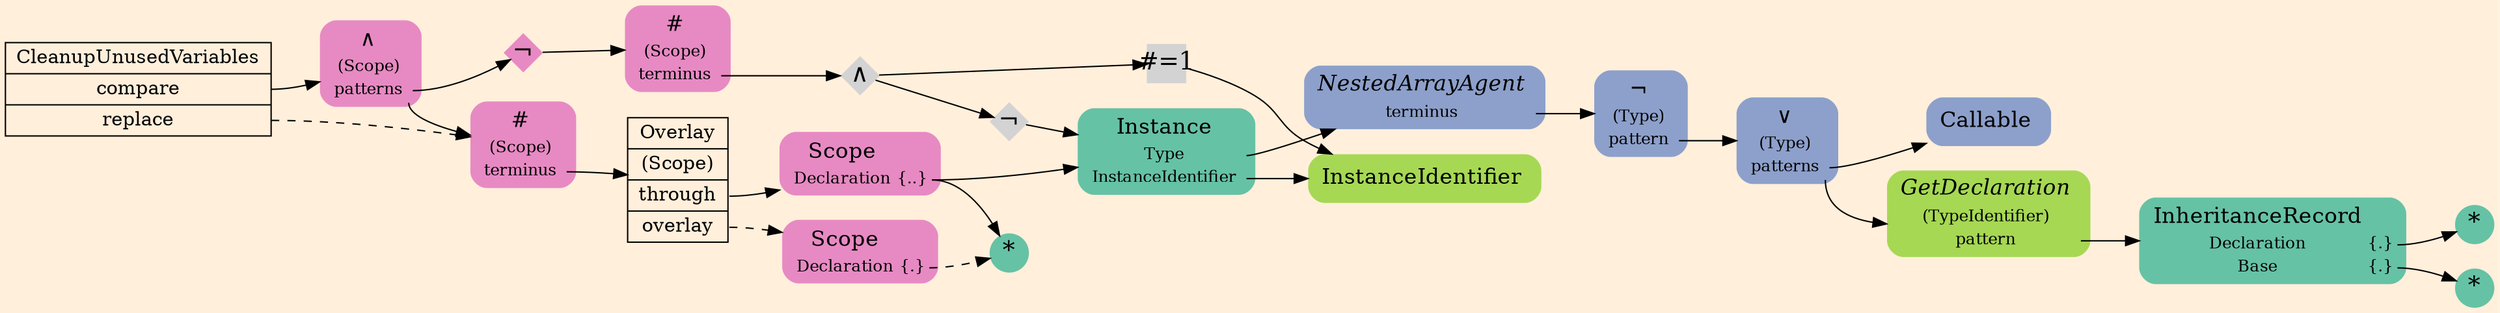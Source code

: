 digraph Inferno {
graph [
    rankdir = "LR"
    bgcolor = antiquewhite1
    color = black
    fontcolor = black
];
node [
];
// -------------------- transformation figure --------------------
"CR#P86-0" [
    shape = "record"
    fillcolor = antiquewhite1
    label = "<fixed> CleanupUnusedVariables | <port0> compare | <port1> replace"
    style = "filled"
    fontsize = "14"
    color = black
    fontcolor = black
];

"#B-2-1590" [
    shape = "plaintext"
    fillcolor = "/set28/4"
    label = <<TABLE BORDER="0" CELLBORDER="0" CELLSPACING="0">
     <TR><TD><FONT POINT-SIZE="16.0">∧</FONT></TD><TD></TD></TR>
     <TR><TD>(Scope)</TD><TD PORT="port0"></TD></TR>
     <TR><TD>patterns</TD><TD PORT="port1"></TD></TR>
    </TABLE>>
    style = "rounded,filled"
    fontsize = "12"
];

"#B-2-1601" [
    shape = "plaintext"
    fillcolor = "/set28/4"
    label = <<TABLE BORDER="0" CELLBORDER="0" CELLSPACING="0">
     <TR><TD><FONT POINT-SIZE="16.0">#</FONT></TD><TD></TD></TR>
     <TR><TD>(Scope)</TD><TD PORT="port0"></TD></TR>
     <TR><TD>terminus</TD><TD PORT="port1"></TD></TR>
    </TABLE>>
    style = "rounded,filled"
    fontsize = "12"
];

"#B-2-1593" [
    shape = "record"
    fillcolor = antiquewhite1
    label = "<fixed> Overlay | <port0> (Scope) | <port1> through | <port2> overlay"
    style = "filled"
    fontsize = "14"
    color = black
    fontcolor = black
];

"#B-2-1591" [
    shape = "plaintext"
    fillcolor = "/set28/4"
    label = <<TABLE BORDER="0" CELLBORDER="0" CELLSPACING="0">
     <TR><TD><FONT POINT-SIZE="16.0">Scope</FONT></TD><TD></TD></TR>
     <TR><TD>Declaration</TD><TD PORT="port0">{..}</TD></TR>
    </TABLE>>
    style = "rounded,filled"
    fontsize = "12"
];

"#B-2-1595" [
    shape = "plaintext"
    fillcolor = "/set28/1"
    label = <<TABLE BORDER="0" CELLBORDER="0" CELLSPACING="0">
     <TR><TD><FONT POINT-SIZE="16.0">Instance</FONT></TD><TD></TD></TR>
     <TR><TD>Type</TD><TD PORT="port0"></TD></TR>
     <TR><TD>InstanceIdentifier</TD><TD PORT="port1"></TD></TR>
    </TABLE>>
    style = "rounded,filled"
    fontsize = "12"
];

"#B-2-1596" [
    shape = "plaintext"
    fillcolor = "/set28/3"
    label = <<TABLE BORDER="0" CELLBORDER="0" CELLSPACING="0">
     <TR><TD><FONT POINT-SIZE="16.0"><I>NestedArrayAgent</I></FONT></TD><TD></TD></TR>
     <TR><TD>terminus</TD><TD PORT="port0"></TD></TR>
    </TABLE>>
    style = "rounded,filled"
    fontsize = "12"
];

"#B-2-1597" [
    shape = "plaintext"
    fillcolor = "/set28/3"
    label = <<TABLE BORDER="0" CELLBORDER="0" CELLSPACING="0">
     <TR><TD><FONT POINT-SIZE="16.0">¬</FONT></TD><TD></TD></TR>
     <TR><TD>(Type)</TD><TD PORT="port0"></TD></TR>
     <TR><TD>pattern</TD><TD PORT="port1"></TD></TR>
    </TABLE>>
    style = "rounded,filled"
    fontsize = "12"
];

"#B-2-1598" [
    shape = "plaintext"
    fillcolor = "/set28/3"
    label = <<TABLE BORDER="0" CELLBORDER="0" CELLSPACING="0">
     <TR><TD><FONT POINT-SIZE="16.0">∨</FONT></TD><TD></TD></TR>
     <TR><TD>(Type)</TD><TD PORT="port0"></TD></TR>
     <TR><TD>patterns</TD><TD PORT="port1"></TD></TR>
    </TABLE>>
    style = "rounded,filled"
    fontsize = "12"
];

"#B-2-1608" [
    shape = "plaintext"
    fillcolor = "/set28/3"
    label = <<TABLE BORDER="0" CELLBORDER="0" CELLSPACING="0">
     <TR><TD><FONT POINT-SIZE="16.0">Callable</FONT></TD><TD></TD></TR>
    </TABLE>>
    style = "rounded,filled"
    fontsize = "12"
];

"#B-2-1599" [
    shape = "plaintext"
    fillcolor = "/set28/5"
    label = <<TABLE BORDER="0" CELLBORDER="0" CELLSPACING="0">
     <TR><TD><FONT POINT-SIZE="16.0"><I>GetDeclaration</I></FONT></TD><TD></TD></TR>
     <TR><TD>(TypeIdentifier)</TD><TD PORT="port0"></TD></TR>
     <TR><TD>pattern</TD><TD PORT="port1"></TD></TR>
    </TABLE>>
    style = "rounded,filled"
    fontsize = "12"
];

"#B-2-1606" [
    shape = "plaintext"
    fillcolor = "/set28/1"
    label = <<TABLE BORDER="0" CELLBORDER="0" CELLSPACING="0">
     <TR><TD><FONT POINT-SIZE="16.0">InheritanceRecord</FONT></TD><TD></TD></TR>
     <TR><TD>Declaration</TD><TD PORT="port0">{.}</TD></TR>
     <TR><TD>Base</TD><TD PORT="port1">{.}</TD></TR>
    </TABLE>>
    style = "rounded,filled"
    fontsize = "12"
];

"#B-2-1609" [
    shape = "circle"
    fillcolor = "/set28/1"
    label = <*>
    style = "filled"
    fontsize = "18"
    penwidth = 0.0
    fixedsize = true
    width = 0.4
    height = 0.4
];

"#B-2-1610" [
    shape = "circle"
    fillcolor = "/set28/1"
    label = <*>
    style = "filled"
    fontsize = "18"
    penwidth = 0.0
    fixedsize = true
    width = 0.4
    height = 0.4
];

"#B-2-1600" [
    shape = "plaintext"
    fillcolor = "/set28/5"
    label = <<TABLE BORDER="0" CELLBORDER="0" CELLSPACING="0">
     <TR><TD><FONT POINT-SIZE="16.0">InstanceIdentifier</FONT></TD><TD></TD></TR>
    </TABLE>>
    style = "rounded,filled"
    fontsize = "12"
];

"#B-2-1594" [
    shape = "circle"
    fillcolor = "/set28/1"
    label = <*>
    style = "filled"
    fontsize = "18"
    penwidth = 0.0
    fixedsize = true
    width = 0.4
    height = 0.4
];

"#B-2-1592" [
    shape = "plaintext"
    fillcolor = "/set28/4"
    label = <<TABLE BORDER="0" CELLBORDER="0" CELLSPACING="0">
     <TR><TD><FONT POINT-SIZE="16.0">Scope</FONT></TD><TD></TD></TR>
     <TR><TD>Declaration</TD><TD PORT="port0">{.}</TD></TR>
    </TABLE>>
    style = "rounded,filled"
    fontsize = "12"
];

"#B-2-1607" [
    shape = "diamond"
    fillcolor = "/set28/4"
    label = <¬>
    style = "filled"
    fontsize = "18"
    penwidth = 0.0
    fixedsize = true
    width = 0.4
    height = 0.4
];

"#B-2-1602" [
    shape = "plaintext"
    fillcolor = "/set28/4"
    label = <<TABLE BORDER="0" CELLBORDER="0" CELLSPACING="0">
     <TR><TD><FONT POINT-SIZE="16.0">#</FONT></TD><TD></TD></TR>
     <TR><TD>(Scope)</TD><TD PORT="port0"></TD></TR>
     <TR><TD>terminus</TD><TD PORT="port1"></TD></TR>
    </TABLE>>
    style = "rounded,filled"
    fontsize = "12"
];

"#B-2-1603" [
    shape = "diamond"
    label = <∧>
    style = "filled"
    fontsize = "18"
    penwidth = 0.0
    fixedsize = true
    width = 0.4
    height = 0.4
];

"#B-2-1604" [
    shape = "square"
    label = <#=1>
    style = "filled"
    fontsize = "18"
    penwidth = 0.0
    fixedsize = true
    width = 0.4
    height = 0.4
];

"#B-2-1605" [
    shape = "diamond"
    label = <¬>
    style = "filled"
    fontsize = "18"
    penwidth = 0.0
    fixedsize = true
    width = 0.4
    height = 0.4
];



// -------------------- links --------------------
// links for block CR#P86-0
"CR#P86-0":port0 -> "#B-2-1590" [
    style="solid"
    color = black
    fontcolor = black
];

"CR#P86-0":port1 -> "#B-2-1601" [
    style="dashed"
    color = black
    fontcolor = black
];

// links for block #B-2-1590
"#B-2-1590":port1 -> "#B-2-1601" [
    style="solid"
    color = black
    fontcolor = black
];

"#B-2-1590":port1 -> "#B-2-1607" [
    style="solid"
    color = black
    fontcolor = black
];

// links for block #B-2-1601
"#B-2-1601":port1 -> "#B-2-1593" [
    style="solid"
    color = black
    fontcolor = black
];

// links for block #B-2-1593
"#B-2-1593":port1 -> "#B-2-1591" [
    style="solid"
    color = black
    fontcolor = black
];

"#B-2-1593":port2 -> "#B-2-1592" [
    style="dashed"
    color = black
    fontcolor = black
];

// links for block #B-2-1591
"#B-2-1591":port0 -> "#B-2-1595" [
    style="solid"
    color = black
    fontcolor = black
];

"#B-2-1591":port0 -> "#B-2-1594" [
    style="solid"
    color = black
    fontcolor = black
];

// links for block #B-2-1595
"#B-2-1595":port0 -> "#B-2-1596" [
    style="solid"
    color = black
    fontcolor = black
];

"#B-2-1595":port1 -> "#B-2-1600" [
    style="solid"
    color = black
    fontcolor = black
];

// links for block #B-2-1596
"#B-2-1596":port0 -> "#B-2-1597" [
    style="solid"
    color = black
    fontcolor = black
];

// links for block #B-2-1597
"#B-2-1597":port1 -> "#B-2-1598" [
    style="solid"
    color = black
    fontcolor = black
];

// links for block #B-2-1598
"#B-2-1598":port1 -> "#B-2-1608" [
    style="solid"
    color = black
    fontcolor = black
];

"#B-2-1598":port1 -> "#B-2-1599" [
    style="solid"
    color = black
    fontcolor = black
];

// links for block #B-2-1608
// links for block #B-2-1599
"#B-2-1599":port1 -> "#B-2-1606" [
    style="solid"
    color = black
    fontcolor = black
];

// links for block #B-2-1606
"#B-2-1606":port0 -> "#B-2-1609" [
    style="solid"
    color = black
    fontcolor = black
];

"#B-2-1606":port1 -> "#B-2-1610" [
    style="solid"
    color = black
    fontcolor = black
];

// links for block #B-2-1609
// links for block #B-2-1610
// links for block #B-2-1600
// links for block #B-2-1594
// links for block #B-2-1592
"#B-2-1592":port0 -> "#B-2-1594" [
    style="dashed"
    color = black
    fontcolor = black
];

// links for block #B-2-1607
"#B-2-1607" -> "#B-2-1602" [
    style="solid"
    color = black
    fontcolor = black
];

// links for block #B-2-1602
"#B-2-1602":port1 -> "#B-2-1603" [
    style="solid"
    color = black
    fontcolor = black
];

// links for block #B-2-1603
"#B-2-1603" -> "#B-2-1604" [
    style="solid"
    color = black
    fontcolor = black
];

"#B-2-1603" -> "#B-2-1605" [
    style="solid"
    color = black
    fontcolor = black
];

// links for block #B-2-1604
"#B-2-1604" -> "#B-2-1600" [
    style="solid"
    color = black
    fontcolor = black
];

// links for block #B-2-1605
"#B-2-1605" -> "#B-2-1595" [
    style="solid"
    color = black
    fontcolor = black
];

}
